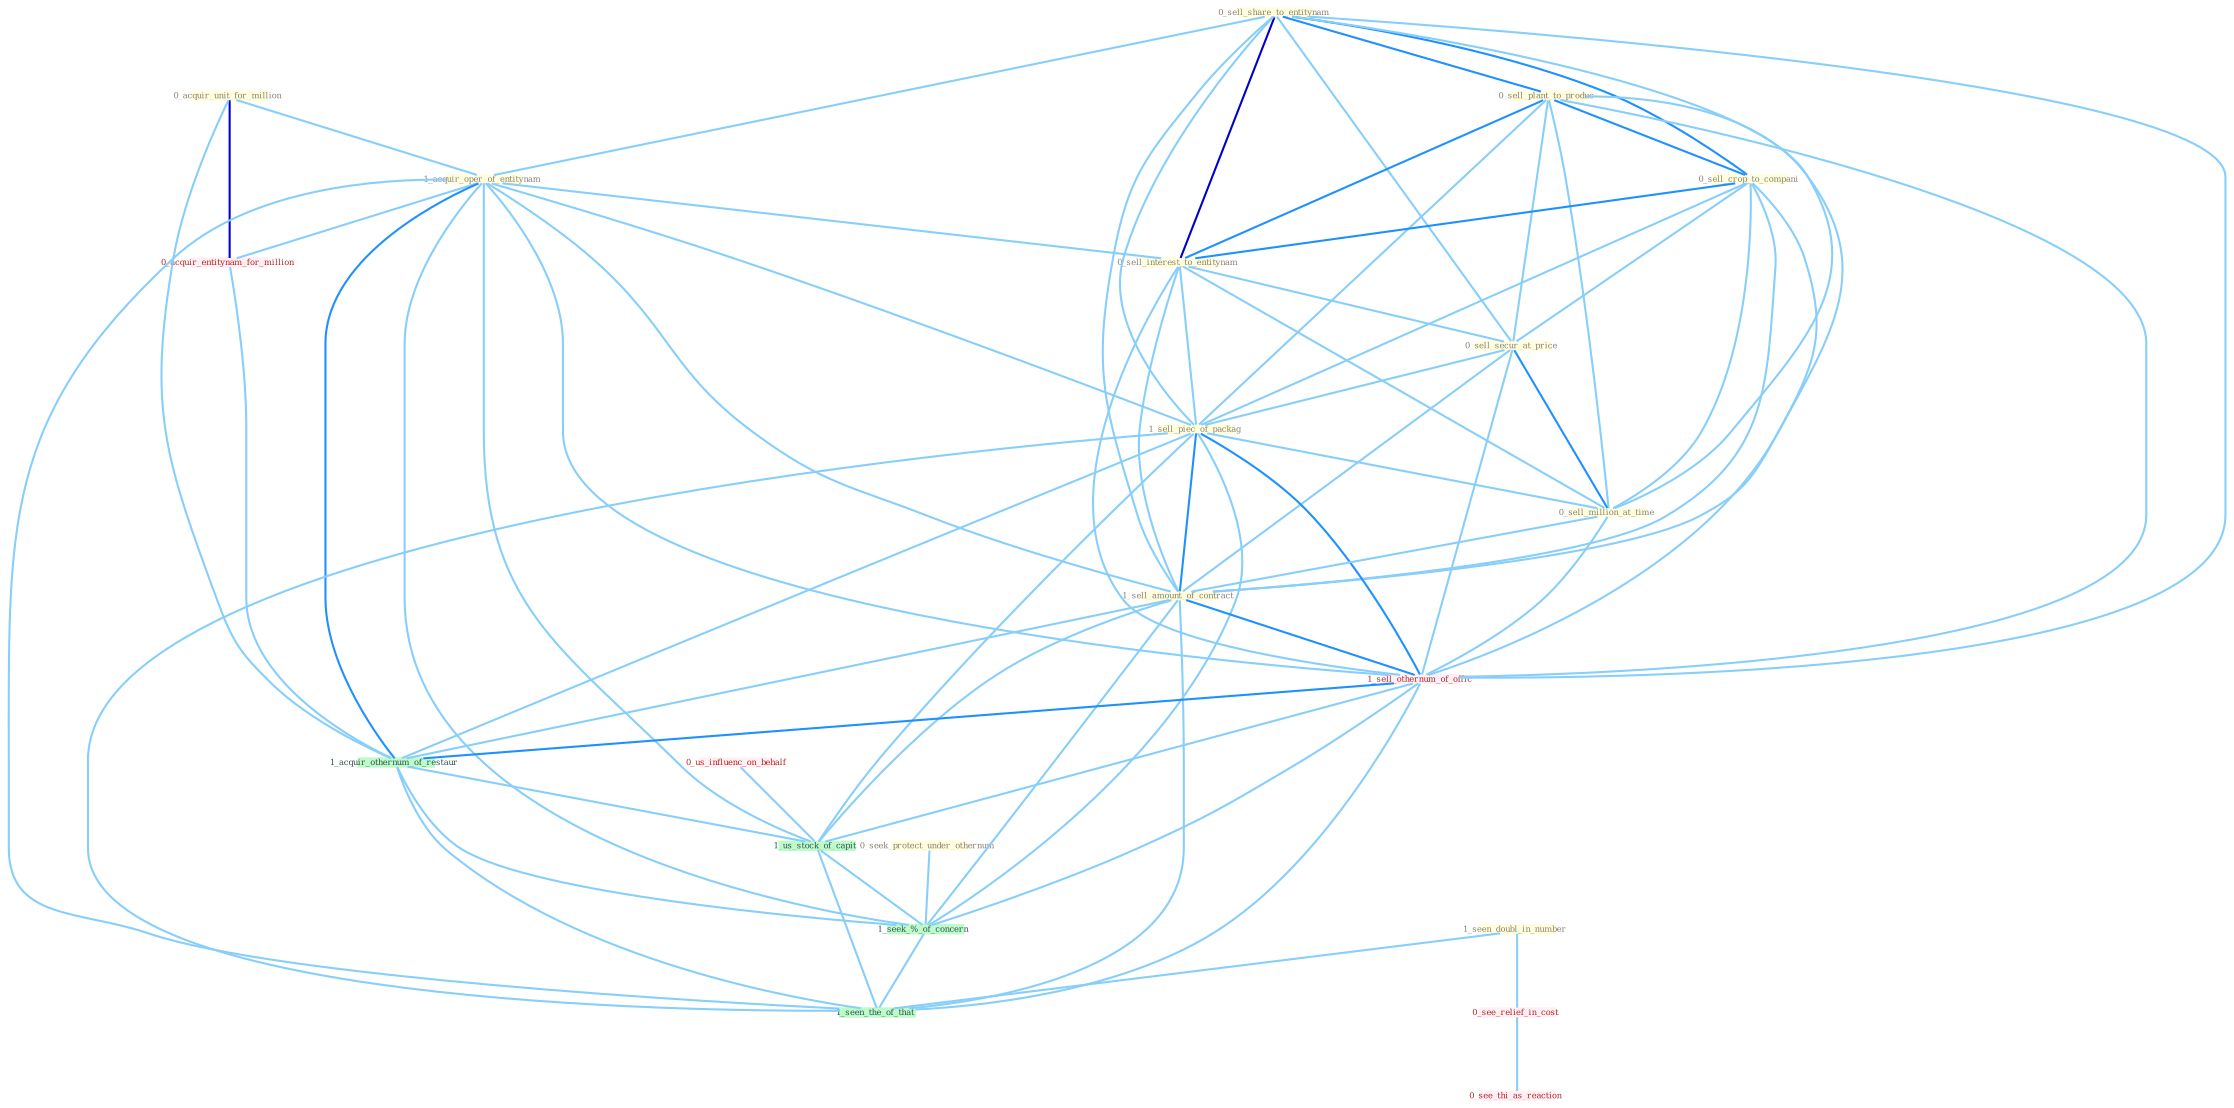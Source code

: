 Graph G{ 
    node
    [shape=polygon,style=filled,width=.5,height=.06,color="#BDFCC9",fixedsize=true,fontsize=4,
    fontcolor="#2f4f4f"];
    {node
    [color="#ffffe0", fontcolor="#8b7d6b"] "0_sell_share_to_entitynam " "0_acquir_unit_for_million " "0_sell_plant_to_produc " "1_acquir_oper_of_entitynam " "0_sell_crop_to_compani " "0_seek_protect_under_othernum " "0_sell_interest_to_entitynam " "1_seen_doubl_in_number " "0_sell_secur_at_price " "1_sell_piec_of_packag " "0_sell_million_at_time " "1_sell_amount_of_contract "}
{node [color="#fff0f5", fontcolor="#b22222"] "0_acquir_entitynam_for_million " "1_sell_othernum_of_offic " "0_us_influenc_on_behalf " "0_see_relief_in_cost " "0_see_thi_as_reaction "}
edge [color="#B0E2FF"];

	"0_sell_share_to_entitynam " -- "0_sell_plant_to_produc " [w="2", color="#1e90ff" , len=0.8];
	"0_sell_share_to_entitynam " -- "1_acquir_oper_of_entitynam " [w="1", color="#87cefa" ];
	"0_sell_share_to_entitynam " -- "0_sell_crop_to_compani " [w="2", color="#1e90ff" , len=0.8];
	"0_sell_share_to_entitynam " -- "0_sell_interest_to_entitynam " [w="3", color="#0000cd" , len=0.6];
	"0_sell_share_to_entitynam " -- "0_sell_secur_at_price " [w="1", color="#87cefa" ];
	"0_sell_share_to_entitynam " -- "1_sell_piec_of_packag " [w="1", color="#87cefa" ];
	"0_sell_share_to_entitynam " -- "0_sell_million_at_time " [w="1", color="#87cefa" ];
	"0_sell_share_to_entitynam " -- "1_sell_amount_of_contract " [w="1", color="#87cefa" ];
	"0_sell_share_to_entitynam " -- "1_sell_othernum_of_offic " [w="1", color="#87cefa" ];
	"0_acquir_unit_for_million " -- "1_acquir_oper_of_entitynam " [w="1", color="#87cefa" ];
	"0_acquir_unit_for_million " -- "0_acquir_entitynam_for_million " [w="3", color="#0000cd" , len=0.6];
	"0_acquir_unit_for_million " -- "1_acquir_othernum_of_restaur " [w="1", color="#87cefa" ];
	"0_sell_plant_to_produc " -- "0_sell_crop_to_compani " [w="2", color="#1e90ff" , len=0.8];
	"0_sell_plant_to_produc " -- "0_sell_interest_to_entitynam " [w="2", color="#1e90ff" , len=0.8];
	"0_sell_plant_to_produc " -- "0_sell_secur_at_price " [w="1", color="#87cefa" ];
	"0_sell_plant_to_produc " -- "1_sell_piec_of_packag " [w="1", color="#87cefa" ];
	"0_sell_plant_to_produc " -- "0_sell_million_at_time " [w="1", color="#87cefa" ];
	"0_sell_plant_to_produc " -- "1_sell_amount_of_contract " [w="1", color="#87cefa" ];
	"0_sell_plant_to_produc " -- "1_sell_othernum_of_offic " [w="1", color="#87cefa" ];
	"1_acquir_oper_of_entitynam " -- "0_sell_interest_to_entitynam " [w="1", color="#87cefa" ];
	"1_acquir_oper_of_entitynam " -- "1_sell_piec_of_packag " [w="1", color="#87cefa" ];
	"1_acquir_oper_of_entitynam " -- "1_sell_amount_of_contract " [w="1", color="#87cefa" ];
	"1_acquir_oper_of_entitynam " -- "0_acquir_entitynam_for_million " [w="1", color="#87cefa" ];
	"1_acquir_oper_of_entitynam " -- "1_sell_othernum_of_offic " [w="1", color="#87cefa" ];
	"1_acquir_oper_of_entitynam " -- "1_acquir_othernum_of_restaur " [w="2", color="#1e90ff" , len=0.8];
	"1_acquir_oper_of_entitynam " -- "1_us_stock_of_capit " [w="1", color="#87cefa" ];
	"1_acquir_oper_of_entitynam " -- "1_seek_%_of_concern " [w="1", color="#87cefa" ];
	"1_acquir_oper_of_entitynam " -- "1_seen_the_of_that " [w="1", color="#87cefa" ];
	"0_sell_crop_to_compani " -- "0_sell_interest_to_entitynam " [w="2", color="#1e90ff" , len=0.8];
	"0_sell_crop_to_compani " -- "0_sell_secur_at_price " [w="1", color="#87cefa" ];
	"0_sell_crop_to_compani " -- "1_sell_piec_of_packag " [w="1", color="#87cefa" ];
	"0_sell_crop_to_compani " -- "0_sell_million_at_time " [w="1", color="#87cefa" ];
	"0_sell_crop_to_compani " -- "1_sell_amount_of_contract " [w="1", color="#87cefa" ];
	"0_sell_crop_to_compani " -- "1_sell_othernum_of_offic " [w="1", color="#87cefa" ];
	"0_seek_protect_under_othernum " -- "1_seek_%_of_concern " [w="1", color="#87cefa" ];
	"0_sell_interest_to_entitynam " -- "0_sell_secur_at_price " [w="1", color="#87cefa" ];
	"0_sell_interest_to_entitynam " -- "1_sell_piec_of_packag " [w="1", color="#87cefa" ];
	"0_sell_interest_to_entitynam " -- "0_sell_million_at_time " [w="1", color="#87cefa" ];
	"0_sell_interest_to_entitynam " -- "1_sell_amount_of_contract " [w="1", color="#87cefa" ];
	"0_sell_interest_to_entitynam " -- "1_sell_othernum_of_offic " [w="1", color="#87cefa" ];
	"1_seen_doubl_in_number " -- "0_see_relief_in_cost " [w="1", color="#87cefa" ];
	"1_seen_doubl_in_number " -- "1_seen_the_of_that " [w="1", color="#87cefa" ];
	"0_sell_secur_at_price " -- "1_sell_piec_of_packag " [w="1", color="#87cefa" ];
	"0_sell_secur_at_price " -- "0_sell_million_at_time " [w="2", color="#1e90ff" , len=0.8];
	"0_sell_secur_at_price " -- "1_sell_amount_of_contract " [w="1", color="#87cefa" ];
	"0_sell_secur_at_price " -- "1_sell_othernum_of_offic " [w="1", color="#87cefa" ];
	"1_sell_piec_of_packag " -- "0_sell_million_at_time " [w="1", color="#87cefa" ];
	"1_sell_piec_of_packag " -- "1_sell_amount_of_contract " [w="2", color="#1e90ff" , len=0.8];
	"1_sell_piec_of_packag " -- "1_sell_othernum_of_offic " [w="2", color="#1e90ff" , len=0.8];
	"1_sell_piec_of_packag " -- "1_acquir_othernum_of_restaur " [w="1", color="#87cefa" ];
	"1_sell_piec_of_packag " -- "1_us_stock_of_capit " [w="1", color="#87cefa" ];
	"1_sell_piec_of_packag " -- "1_seek_%_of_concern " [w="1", color="#87cefa" ];
	"1_sell_piec_of_packag " -- "1_seen_the_of_that " [w="1", color="#87cefa" ];
	"0_sell_million_at_time " -- "1_sell_amount_of_contract " [w="1", color="#87cefa" ];
	"0_sell_million_at_time " -- "1_sell_othernum_of_offic " [w="1", color="#87cefa" ];
	"1_sell_amount_of_contract " -- "1_sell_othernum_of_offic " [w="2", color="#1e90ff" , len=0.8];
	"1_sell_amount_of_contract " -- "1_acquir_othernum_of_restaur " [w="1", color="#87cefa" ];
	"1_sell_amount_of_contract " -- "1_us_stock_of_capit " [w="1", color="#87cefa" ];
	"1_sell_amount_of_contract " -- "1_seek_%_of_concern " [w="1", color="#87cefa" ];
	"1_sell_amount_of_contract " -- "1_seen_the_of_that " [w="1", color="#87cefa" ];
	"0_acquir_entitynam_for_million " -- "1_acquir_othernum_of_restaur " [w="1", color="#87cefa" ];
	"1_sell_othernum_of_offic " -- "1_acquir_othernum_of_restaur " [w="2", color="#1e90ff" , len=0.8];
	"1_sell_othernum_of_offic " -- "1_us_stock_of_capit " [w="1", color="#87cefa" ];
	"1_sell_othernum_of_offic " -- "1_seek_%_of_concern " [w="1", color="#87cefa" ];
	"1_sell_othernum_of_offic " -- "1_seen_the_of_that " [w="1", color="#87cefa" ];
	"0_us_influenc_on_behalf " -- "1_us_stock_of_capit " [w="1", color="#87cefa" ];
	"0_see_relief_in_cost " -- "0_see_thi_as_reaction " [w="1", color="#87cefa" ];
	"1_acquir_othernum_of_restaur " -- "1_us_stock_of_capit " [w="1", color="#87cefa" ];
	"1_acquir_othernum_of_restaur " -- "1_seek_%_of_concern " [w="1", color="#87cefa" ];
	"1_acquir_othernum_of_restaur " -- "1_seen_the_of_that " [w="1", color="#87cefa" ];
	"1_us_stock_of_capit " -- "1_seek_%_of_concern " [w="1", color="#87cefa" ];
	"1_us_stock_of_capit " -- "1_seen_the_of_that " [w="1", color="#87cefa" ];
	"1_seek_%_of_concern " -- "1_seen_the_of_that " [w="1", color="#87cefa" ];
}
